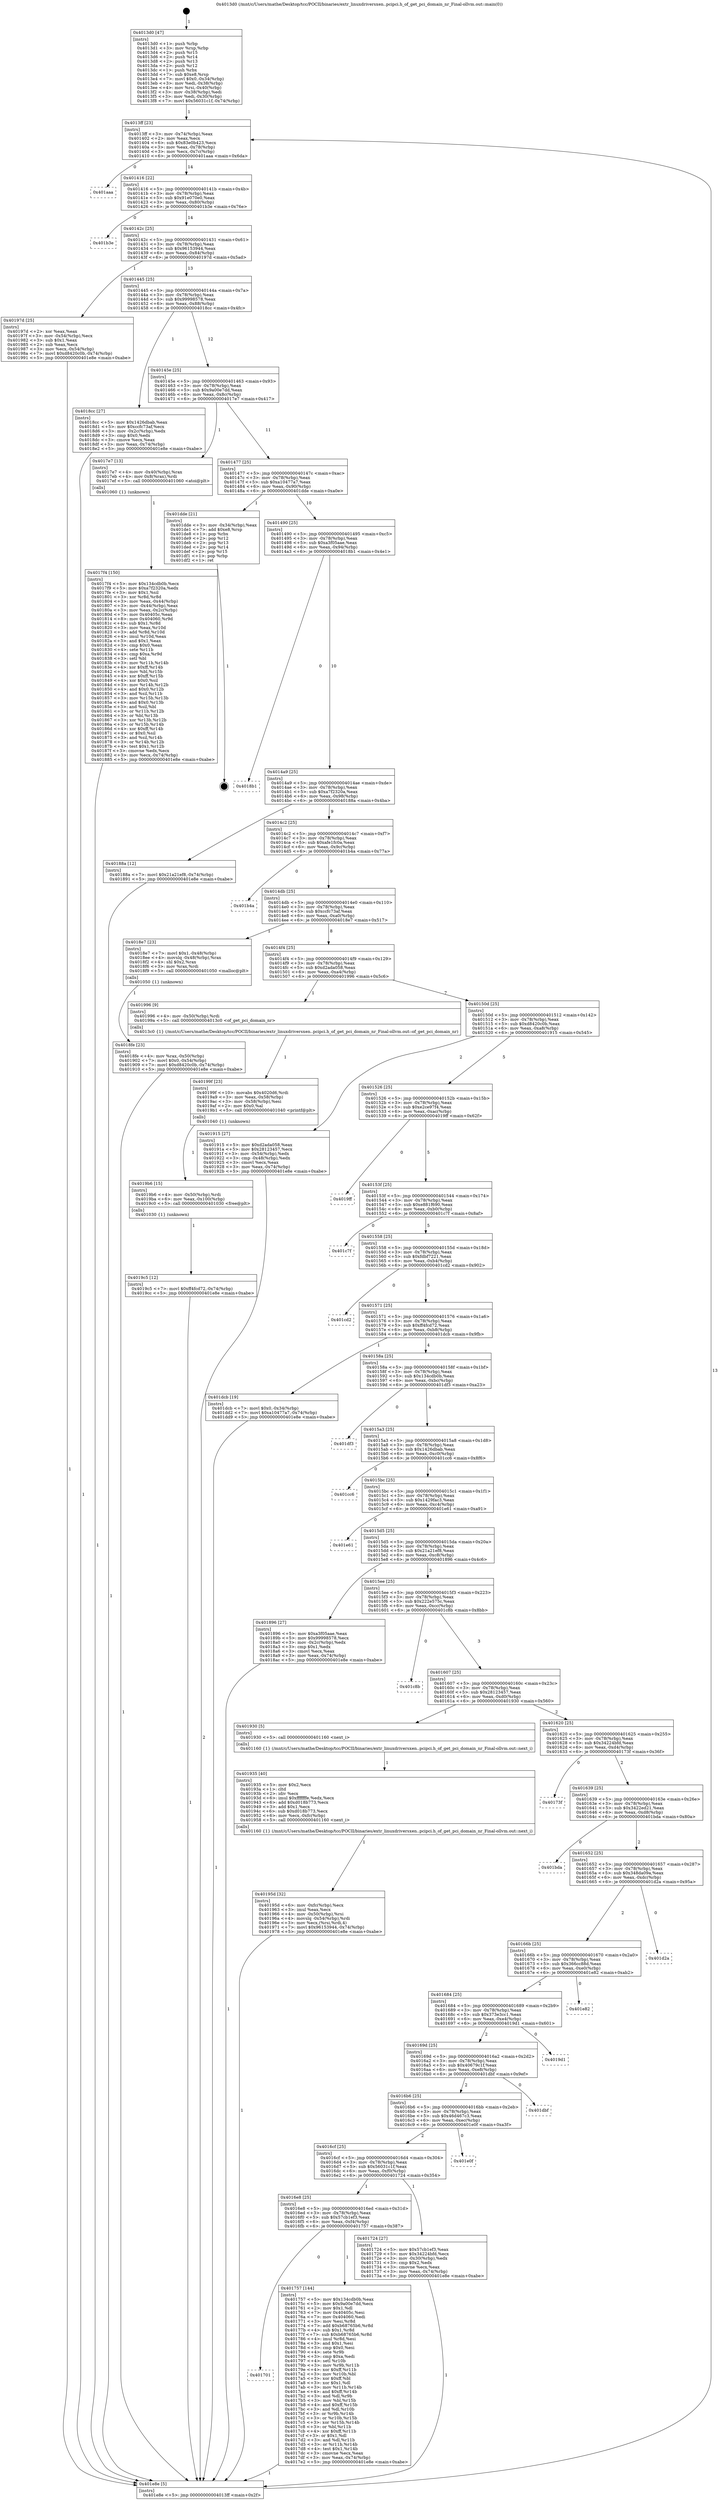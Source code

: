 digraph "0x4013d0" {
  label = "0x4013d0 (/mnt/c/Users/mathe/Desktop/tcc/POCII/binaries/extr_linuxdriversxen..pcipci.h_of_get_pci_domain_nr_Final-ollvm.out::main(0))"
  labelloc = "t"
  node[shape=record]

  Entry [label="",width=0.3,height=0.3,shape=circle,fillcolor=black,style=filled]
  "0x4013ff" [label="{
     0x4013ff [23]\l
     | [instrs]\l
     &nbsp;&nbsp;0x4013ff \<+3\>: mov -0x74(%rbp),%eax\l
     &nbsp;&nbsp;0x401402 \<+2\>: mov %eax,%ecx\l
     &nbsp;&nbsp;0x401404 \<+6\>: sub $0x83e0b423,%ecx\l
     &nbsp;&nbsp;0x40140a \<+3\>: mov %eax,-0x78(%rbp)\l
     &nbsp;&nbsp;0x40140d \<+3\>: mov %ecx,-0x7c(%rbp)\l
     &nbsp;&nbsp;0x401410 \<+6\>: je 0000000000401aaa \<main+0x6da\>\l
  }"]
  "0x401aaa" [label="{
     0x401aaa\l
  }", style=dashed]
  "0x401416" [label="{
     0x401416 [22]\l
     | [instrs]\l
     &nbsp;&nbsp;0x401416 \<+5\>: jmp 000000000040141b \<main+0x4b\>\l
     &nbsp;&nbsp;0x40141b \<+3\>: mov -0x78(%rbp),%eax\l
     &nbsp;&nbsp;0x40141e \<+5\>: sub $0x91e070e0,%eax\l
     &nbsp;&nbsp;0x401423 \<+3\>: mov %eax,-0x80(%rbp)\l
     &nbsp;&nbsp;0x401426 \<+6\>: je 0000000000401b3e \<main+0x76e\>\l
  }"]
  Exit [label="",width=0.3,height=0.3,shape=circle,fillcolor=black,style=filled,peripheries=2]
  "0x401b3e" [label="{
     0x401b3e\l
  }", style=dashed]
  "0x40142c" [label="{
     0x40142c [25]\l
     | [instrs]\l
     &nbsp;&nbsp;0x40142c \<+5\>: jmp 0000000000401431 \<main+0x61\>\l
     &nbsp;&nbsp;0x401431 \<+3\>: mov -0x78(%rbp),%eax\l
     &nbsp;&nbsp;0x401434 \<+5\>: sub $0x96153944,%eax\l
     &nbsp;&nbsp;0x401439 \<+6\>: mov %eax,-0x84(%rbp)\l
     &nbsp;&nbsp;0x40143f \<+6\>: je 000000000040197d \<main+0x5ad\>\l
  }"]
  "0x4019c5" [label="{
     0x4019c5 [12]\l
     | [instrs]\l
     &nbsp;&nbsp;0x4019c5 \<+7\>: movl $0xff4fcd72,-0x74(%rbp)\l
     &nbsp;&nbsp;0x4019cc \<+5\>: jmp 0000000000401e8e \<main+0xabe\>\l
  }"]
  "0x40197d" [label="{
     0x40197d [25]\l
     | [instrs]\l
     &nbsp;&nbsp;0x40197d \<+2\>: xor %eax,%eax\l
     &nbsp;&nbsp;0x40197f \<+3\>: mov -0x54(%rbp),%ecx\l
     &nbsp;&nbsp;0x401982 \<+3\>: sub $0x1,%eax\l
     &nbsp;&nbsp;0x401985 \<+2\>: sub %eax,%ecx\l
     &nbsp;&nbsp;0x401987 \<+3\>: mov %ecx,-0x54(%rbp)\l
     &nbsp;&nbsp;0x40198a \<+7\>: movl $0xd8420c0b,-0x74(%rbp)\l
     &nbsp;&nbsp;0x401991 \<+5\>: jmp 0000000000401e8e \<main+0xabe\>\l
  }"]
  "0x401445" [label="{
     0x401445 [25]\l
     | [instrs]\l
     &nbsp;&nbsp;0x401445 \<+5\>: jmp 000000000040144a \<main+0x7a\>\l
     &nbsp;&nbsp;0x40144a \<+3\>: mov -0x78(%rbp),%eax\l
     &nbsp;&nbsp;0x40144d \<+5\>: sub $0x99998578,%eax\l
     &nbsp;&nbsp;0x401452 \<+6\>: mov %eax,-0x88(%rbp)\l
     &nbsp;&nbsp;0x401458 \<+6\>: je 00000000004018cc \<main+0x4fc\>\l
  }"]
  "0x4019b6" [label="{
     0x4019b6 [15]\l
     | [instrs]\l
     &nbsp;&nbsp;0x4019b6 \<+4\>: mov -0x50(%rbp),%rdi\l
     &nbsp;&nbsp;0x4019ba \<+6\>: mov %eax,-0x100(%rbp)\l
     &nbsp;&nbsp;0x4019c0 \<+5\>: call 0000000000401030 \<free@plt\>\l
     | [calls]\l
     &nbsp;&nbsp;0x401030 \{1\} (unknown)\l
  }"]
  "0x4018cc" [label="{
     0x4018cc [27]\l
     | [instrs]\l
     &nbsp;&nbsp;0x4018cc \<+5\>: mov $0x1426dbab,%eax\l
     &nbsp;&nbsp;0x4018d1 \<+5\>: mov $0xccfc73af,%ecx\l
     &nbsp;&nbsp;0x4018d6 \<+3\>: mov -0x2c(%rbp),%edx\l
     &nbsp;&nbsp;0x4018d9 \<+3\>: cmp $0x0,%edx\l
     &nbsp;&nbsp;0x4018dc \<+3\>: cmove %ecx,%eax\l
     &nbsp;&nbsp;0x4018df \<+3\>: mov %eax,-0x74(%rbp)\l
     &nbsp;&nbsp;0x4018e2 \<+5\>: jmp 0000000000401e8e \<main+0xabe\>\l
  }"]
  "0x40145e" [label="{
     0x40145e [25]\l
     | [instrs]\l
     &nbsp;&nbsp;0x40145e \<+5\>: jmp 0000000000401463 \<main+0x93\>\l
     &nbsp;&nbsp;0x401463 \<+3\>: mov -0x78(%rbp),%eax\l
     &nbsp;&nbsp;0x401466 \<+5\>: sub $0x9a00e7dd,%eax\l
     &nbsp;&nbsp;0x40146b \<+6\>: mov %eax,-0x8c(%rbp)\l
     &nbsp;&nbsp;0x401471 \<+6\>: je 00000000004017e7 \<main+0x417\>\l
  }"]
  "0x40199f" [label="{
     0x40199f [23]\l
     | [instrs]\l
     &nbsp;&nbsp;0x40199f \<+10\>: movabs $0x4020d6,%rdi\l
     &nbsp;&nbsp;0x4019a9 \<+3\>: mov %eax,-0x58(%rbp)\l
     &nbsp;&nbsp;0x4019ac \<+3\>: mov -0x58(%rbp),%esi\l
     &nbsp;&nbsp;0x4019af \<+2\>: mov $0x0,%al\l
     &nbsp;&nbsp;0x4019b1 \<+5\>: call 0000000000401040 \<printf@plt\>\l
     | [calls]\l
     &nbsp;&nbsp;0x401040 \{1\} (unknown)\l
  }"]
  "0x4017e7" [label="{
     0x4017e7 [13]\l
     | [instrs]\l
     &nbsp;&nbsp;0x4017e7 \<+4\>: mov -0x40(%rbp),%rax\l
     &nbsp;&nbsp;0x4017eb \<+4\>: mov 0x8(%rax),%rdi\l
     &nbsp;&nbsp;0x4017ef \<+5\>: call 0000000000401060 \<atoi@plt\>\l
     | [calls]\l
     &nbsp;&nbsp;0x401060 \{1\} (unknown)\l
  }"]
  "0x401477" [label="{
     0x401477 [25]\l
     | [instrs]\l
     &nbsp;&nbsp;0x401477 \<+5\>: jmp 000000000040147c \<main+0xac\>\l
     &nbsp;&nbsp;0x40147c \<+3\>: mov -0x78(%rbp),%eax\l
     &nbsp;&nbsp;0x40147f \<+5\>: sub $0xa10477a7,%eax\l
     &nbsp;&nbsp;0x401484 \<+6\>: mov %eax,-0x90(%rbp)\l
     &nbsp;&nbsp;0x40148a \<+6\>: je 0000000000401dde \<main+0xa0e\>\l
  }"]
  "0x40195d" [label="{
     0x40195d [32]\l
     | [instrs]\l
     &nbsp;&nbsp;0x40195d \<+6\>: mov -0xfc(%rbp),%ecx\l
     &nbsp;&nbsp;0x401963 \<+3\>: imul %eax,%ecx\l
     &nbsp;&nbsp;0x401966 \<+4\>: mov -0x50(%rbp),%rsi\l
     &nbsp;&nbsp;0x40196a \<+4\>: movslq -0x54(%rbp),%rdi\l
     &nbsp;&nbsp;0x40196e \<+3\>: mov %ecx,(%rsi,%rdi,4)\l
     &nbsp;&nbsp;0x401971 \<+7\>: movl $0x96153944,-0x74(%rbp)\l
     &nbsp;&nbsp;0x401978 \<+5\>: jmp 0000000000401e8e \<main+0xabe\>\l
  }"]
  "0x401dde" [label="{
     0x401dde [21]\l
     | [instrs]\l
     &nbsp;&nbsp;0x401dde \<+3\>: mov -0x34(%rbp),%eax\l
     &nbsp;&nbsp;0x401de1 \<+7\>: add $0xe8,%rsp\l
     &nbsp;&nbsp;0x401de8 \<+1\>: pop %rbx\l
     &nbsp;&nbsp;0x401de9 \<+2\>: pop %r12\l
     &nbsp;&nbsp;0x401deb \<+2\>: pop %r13\l
     &nbsp;&nbsp;0x401ded \<+2\>: pop %r14\l
     &nbsp;&nbsp;0x401def \<+2\>: pop %r15\l
     &nbsp;&nbsp;0x401df1 \<+1\>: pop %rbp\l
     &nbsp;&nbsp;0x401df2 \<+1\>: ret\l
  }"]
  "0x401490" [label="{
     0x401490 [25]\l
     | [instrs]\l
     &nbsp;&nbsp;0x401490 \<+5\>: jmp 0000000000401495 \<main+0xc5\>\l
     &nbsp;&nbsp;0x401495 \<+3\>: mov -0x78(%rbp),%eax\l
     &nbsp;&nbsp;0x401498 \<+5\>: sub $0xa3f05aae,%eax\l
     &nbsp;&nbsp;0x40149d \<+6\>: mov %eax,-0x94(%rbp)\l
     &nbsp;&nbsp;0x4014a3 \<+6\>: je 00000000004018b1 \<main+0x4e1\>\l
  }"]
  "0x401935" [label="{
     0x401935 [40]\l
     | [instrs]\l
     &nbsp;&nbsp;0x401935 \<+5\>: mov $0x2,%ecx\l
     &nbsp;&nbsp;0x40193a \<+1\>: cltd\l
     &nbsp;&nbsp;0x40193b \<+2\>: idiv %ecx\l
     &nbsp;&nbsp;0x40193d \<+6\>: imul $0xfffffffe,%edx,%ecx\l
     &nbsp;&nbsp;0x401943 \<+6\>: add $0xd018b773,%ecx\l
     &nbsp;&nbsp;0x401949 \<+3\>: add $0x1,%ecx\l
     &nbsp;&nbsp;0x40194c \<+6\>: sub $0xd018b773,%ecx\l
     &nbsp;&nbsp;0x401952 \<+6\>: mov %ecx,-0xfc(%rbp)\l
     &nbsp;&nbsp;0x401958 \<+5\>: call 0000000000401160 \<next_i\>\l
     | [calls]\l
     &nbsp;&nbsp;0x401160 \{1\} (/mnt/c/Users/mathe/Desktop/tcc/POCII/binaries/extr_linuxdriversxen..pcipci.h_of_get_pci_domain_nr_Final-ollvm.out::next_i)\l
  }"]
  "0x4018b1" [label="{
     0x4018b1\l
  }", style=dashed]
  "0x4014a9" [label="{
     0x4014a9 [25]\l
     | [instrs]\l
     &nbsp;&nbsp;0x4014a9 \<+5\>: jmp 00000000004014ae \<main+0xde\>\l
     &nbsp;&nbsp;0x4014ae \<+3\>: mov -0x78(%rbp),%eax\l
     &nbsp;&nbsp;0x4014b1 \<+5\>: sub $0xa7f2320a,%eax\l
     &nbsp;&nbsp;0x4014b6 \<+6\>: mov %eax,-0x98(%rbp)\l
     &nbsp;&nbsp;0x4014bc \<+6\>: je 000000000040188a \<main+0x4ba\>\l
  }"]
  "0x4018fe" [label="{
     0x4018fe [23]\l
     | [instrs]\l
     &nbsp;&nbsp;0x4018fe \<+4\>: mov %rax,-0x50(%rbp)\l
     &nbsp;&nbsp;0x401902 \<+7\>: movl $0x0,-0x54(%rbp)\l
     &nbsp;&nbsp;0x401909 \<+7\>: movl $0xd8420c0b,-0x74(%rbp)\l
     &nbsp;&nbsp;0x401910 \<+5\>: jmp 0000000000401e8e \<main+0xabe\>\l
  }"]
  "0x40188a" [label="{
     0x40188a [12]\l
     | [instrs]\l
     &nbsp;&nbsp;0x40188a \<+7\>: movl $0x21a21ef8,-0x74(%rbp)\l
     &nbsp;&nbsp;0x401891 \<+5\>: jmp 0000000000401e8e \<main+0xabe\>\l
  }"]
  "0x4014c2" [label="{
     0x4014c2 [25]\l
     | [instrs]\l
     &nbsp;&nbsp;0x4014c2 \<+5\>: jmp 00000000004014c7 \<main+0xf7\>\l
     &nbsp;&nbsp;0x4014c7 \<+3\>: mov -0x78(%rbp),%eax\l
     &nbsp;&nbsp;0x4014ca \<+5\>: sub $0xafe1fc0a,%eax\l
     &nbsp;&nbsp;0x4014cf \<+6\>: mov %eax,-0x9c(%rbp)\l
     &nbsp;&nbsp;0x4014d5 \<+6\>: je 0000000000401b4a \<main+0x77a\>\l
  }"]
  "0x4017f4" [label="{
     0x4017f4 [150]\l
     | [instrs]\l
     &nbsp;&nbsp;0x4017f4 \<+5\>: mov $0x134cdb0b,%ecx\l
     &nbsp;&nbsp;0x4017f9 \<+5\>: mov $0xa7f2320a,%edx\l
     &nbsp;&nbsp;0x4017fe \<+3\>: mov $0x1,%sil\l
     &nbsp;&nbsp;0x401801 \<+3\>: xor %r8d,%r8d\l
     &nbsp;&nbsp;0x401804 \<+3\>: mov %eax,-0x44(%rbp)\l
     &nbsp;&nbsp;0x401807 \<+3\>: mov -0x44(%rbp),%eax\l
     &nbsp;&nbsp;0x40180a \<+3\>: mov %eax,-0x2c(%rbp)\l
     &nbsp;&nbsp;0x40180d \<+7\>: mov 0x40405c,%eax\l
     &nbsp;&nbsp;0x401814 \<+8\>: mov 0x404060,%r9d\l
     &nbsp;&nbsp;0x40181c \<+4\>: sub $0x1,%r8d\l
     &nbsp;&nbsp;0x401820 \<+3\>: mov %eax,%r10d\l
     &nbsp;&nbsp;0x401823 \<+3\>: add %r8d,%r10d\l
     &nbsp;&nbsp;0x401826 \<+4\>: imul %r10d,%eax\l
     &nbsp;&nbsp;0x40182a \<+3\>: and $0x1,%eax\l
     &nbsp;&nbsp;0x40182d \<+3\>: cmp $0x0,%eax\l
     &nbsp;&nbsp;0x401830 \<+4\>: sete %r11b\l
     &nbsp;&nbsp;0x401834 \<+4\>: cmp $0xa,%r9d\l
     &nbsp;&nbsp;0x401838 \<+3\>: setl %bl\l
     &nbsp;&nbsp;0x40183b \<+3\>: mov %r11b,%r14b\l
     &nbsp;&nbsp;0x40183e \<+4\>: xor $0xff,%r14b\l
     &nbsp;&nbsp;0x401842 \<+3\>: mov %bl,%r15b\l
     &nbsp;&nbsp;0x401845 \<+4\>: xor $0xff,%r15b\l
     &nbsp;&nbsp;0x401849 \<+4\>: xor $0x0,%sil\l
     &nbsp;&nbsp;0x40184d \<+3\>: mov %r14b,%r12b\l
     &nbsp;&nbsp;0x401850 \<+4\>: and $0x0,%r12b\l
     &nbsp;&nbsp;0x401854 \<+3\>: and %sil,%r11b\l
     &nbsp;&nbsp;0x401857 \<+3\>: mov %r15b,%r13b\l
     &nbsp;&nbsp;0x40185a \<+4\>: and $0x0,%r13b\l
     &nbsp;&nbsp;0x40185e \<+3\>: and %sil,%bl\l
     &nbsp;&nbsp;0x401861 \<+3\>: or %r11b,%r12b\l
     &nbsp;&nbsp;0x401864 \<+3\>: or %bl,%r13b\l
     &nbsp;&nbsp;0x401867 \<+3\>: xor %r13b,%r12b\l
     &nbsp;&nbsp;0x40186a \<+3\>: or %r15b,%r14b\l
     &nbsp;&nbsp;0x40186d \<+4\>: xor $0xff,%r14b\l
     &nbsp;&nbsp;0x401871 \<+4\>: or $0x0,%sil\l
     &nbsp;&nbsp;0x401875 \<+3\>: and %sil,%r14b\l
     &nbsp;&nbsp;0x401878 \<+3\>: or %r14b,%r12b\l
     &nbsp;&nbsp;0x40187b \<+4\>: test $0x1,%r12b\l
     &nbsp;&nbsp;0x40187f \<+3\>: cmovne %edx,%ecx\l
     &nbsp;&nbsp;0x401882 \<+3\>: mov %ecx,-0x74(%rbp)\l
     &nbsp;&nbsp;0x401885 \<+5\>: jmp 0000000000401e8e \<main+0xabe\>\l
  }"]
  "0x401b4a" [label="{
     0x401b4a\l
  }", style=dashed]
  "0x4014db" [label="{
     0x4014db [25]\l
     | [instrs]\l
     &nbsp;&nbsp;0x4014db \<+5\>: jmp 00000000004014e0 \<main+0x110\>\l
     &nbsp;&nbsp;0x4014e0 \<+3\>: mov -0x78(%rbp),%eax\l
     &nbsp;&nbsp;0x4014e3 \<+5\>: sub $0xccfc73af,%eax\l
     &nbsp;&nbsp;0x4014e8 \<+6\>: mov %eax,-0xa0(%rbp)\l
     &nbsp;&nbsp;0x4014ee \<+6\>: je 00000000004018e7 \<main+0x517\>\l
  }"]
  "0x401701" [label="{
     0x401701\l
  }", style=dashed]
  "0x4018e7" [label="{
     0x4018e7 [23]\l
     | [instrs]\l
     &nbsp;&nbsp;0x4018e7 \<+7\>: movl $0x1,-0x48(%rbp)\l
     &nbsp;&nbsp;0x4018ee \<+4\>: movslq -0x48(%rbp),%rax\l
     &nbsp;&nbsp;0x4018f2 \<+4\>: shl $0x2,%rax\l
     &nbsp;&nbsp;0x4018f6 \<+3\>: mov %rax,%rdi\l
     &nbsp;&nbsp;0x4018f9 \<+5\>: call 0000000000401050 \<malloc@plt\>\l
     | [calls]\l
     &nbsp;&nbsp;0x401050 \{1\} (unknown)\l
  }"]
  "0x4014f4" [label="{
     0x4014f4 [25]\l
     | [instrs]\l
     &nbsp;&nbsp;0x4014f4 \<+5\>: jmp 00000000004014f9 \<main+0x129\>\l
     &nbsp;&nbsp;0x4014f9 \<+3\>: mov -0x78(%rbp),%eax\l
     &nbsp;&nbsp;0x4014fc \<+5\>: sub $0xd2ada058,%eax\l
     &nbsp;&nbsp;0x401501 \<+6\>: mov %eax,-0xa4(%rbp)\l
     &nbsp;&nbsp;0x401507 \<+6\>: je 0000000000401996 \<main+0x5c6\>\l
  }"]
  "0x401757" [label="{
     0x401757 [144]\l
     | [instrs]\l
     &nbsp;&nbsp;0x401757 \<+5\>: mov $0x134cdb0b,%eax\l
     &nbsp;&nbsp;0x40175c \<+5\>: mov $0x9a00e7dd,%ecx\l
     &nbsp;&nbsp;0x401761 \<+2\>: mov $0x1,%dl\l
     &nbsp;&nbsp;0x401763 \<+7\>: mov 0x40405c,%esi\l
     &nbsp;&nbsp;0x40176a \<+7\>: mov 0x404060,%edi\l
     &nbsp;&nbsp;0x401771 \<+3\>: mov %esi,%r8d\l
     &nbsp;&nbsp;0x401774 \<+7\>: add $0xb68765b6,%r8d\l
     &nbsp;&nbsp;0x40177b \<+4\>: sub $0x1,%r8d\l
     &nbsp;&nbsp;0x40177f \<+7\>: sub $0xb68765b6,%r8d\l
     &nbsp;&nbsp;0x401786 \<+4\>: imul %r8d,%esi\l
     &nbsp;&nbsp;0x40178a \<+3\>: and $0x1,%esi\l
     &nbsp;&nbsp;0x40178d \<+3\>: cmp $0x0,%esi\l
     &nbsp;&nbsp;0x401790 \<+4\>: sete %r9b\l
     &nbsp;&nbsp;0x401794 \<+3\>: cmp $0xa,%edi\l
     &nbsp;&nbsp;0x401797 \<+4\>: setl %r10b\l
     &nbsp;&nbsp;0x40179b \<+3\>: mov %r9b,%r11b\l
     &nbsp;&nbsp;0x40179e \<+4\>: xor $0xff,%r11b\l
     &nbsp;&nbsp;0x4017a2 \<+3\>: mov %r10b,%bl\l
     &nbsp;&nbsp;0x4017a5 \<+3\>: xor $0xff,%bl\l
     &nbsp;&nbsp;0x4017a8 \<+3\>: xor $0x1,%dl\l
     &nbsp;&nbsp;0x4017ab \<+3\>: mov %r11b,%r14b\l
     &nbsp;&nbsp;0x4017ae \<+4\>: and $0xff,%r14b\l
     &nbsp;&nbsp;0x4017b2 \<+3\>: and %dl,%r9b\l
     &nbsp;&nbsp;0x4017b5 \<+3\>: mov %bl,%r15b\l
     &nbsp;&nbsp;0x4017b8 \<+4\>: and $0xff,%r15b\l
     &nbsp;&nbsp;0x4017bc \<+3\>: and %dl,%r10b\l
     &nbsp;&nbsp;0x4017bf \<+3\>: or %r9b,%r14b\l
     &nbsp;&nbsp;0x4017c2 \<+3\>: or %r10b,%r15b\l
     &nbsp;&nbsp;0x4017c5 \<+3\>: xor %r15b,%r14b\l
     &nbsp;&nbsp;0x4017c8 \<+3\>: or %bl,%r11b\l
     &nbsp;&nbsp;0x4017cb \<+4\>: xor $0xff,%r11b\l
     &nbsp;&nbsp;0x4017cf \<+3\>: or $0x1,%dl\l
     &nbsp;&nbsp;0x4017d2 \<+3\>: and %dl,%r11b\l
     &nbsp;&nbsp;0x4017d5 \<+3\>: or %r11b,%r14b\l
     &nbsp;&nbsp;0x4017d8 \<+4\>: test $0x1,%r14b\l
     &nbsp;&nbsp;0x4017dc \<+3\>: cmovne %ecx,%eax\l
     &nbsp;&nbsp;0x4017df \<+3\>: mov %eax,-0x74(%rbp)\l
     &nbsp;&nbsp;0x4017e2 \<+5\>: jmp 0000000000401e8e \<main+0xabe\>\l
  }"]
  "0x401996" [label="{
     0x401996 [9]\l
     | [instrs]\l
     &nbsp;&nbsp;0x401996 \<+4\>: mov -0x50(%rbp),%rdi\l
     &nbsp;&nbsp;0x40199a \<+5\>: call 00000000004013c0 \<of_get_pci_domain_nr\>\l
     | [calls]\l
     &nbsp;&nbsp;0x4013c0 \{1\} (/mnt/c/Users/mathe/Desktop/tcc/POCII/binaries/extr_linuxdriversxen..pcipci.h_of_get_pci_domain_nr_Final-ollvm.out::of_get_pci_domain_nr)\l
  }"]
  "0x40150d" [label="{
     0x40150d [25]\l
     | [instrs]\l
     &nbsp;&nbsp;0x40150d \<+5\>: jmp 0000000000401512 \<main+0x142\>\l
     &nbsp;&nbsp;0x401512 \<+3\>: mov -0x78(%rbp),%eax\l
     &nbsp;&nbsp;0x401515 \<+5\>: sub $0xd8420c0b,%eax\l
     &nbsp;&nbsp;0x40151a \<+6\>: mov %eax,-0xa8(%rbp)\l
     &nbsp;&nbsp;0x401520 \<+6\>: je 0000000000401915 \<main+0x545\>\l
  }"]
  "0x4013d0" [label="{
     0x4013d0 [47]\l
     | [instrs]\l
     &nbsp;&nbsp;0x4013d0 \<+1\>: push %rbp\l
     &nbsp;&nbsp;0x4013d1 \<+3\>: mov %rsp,%rbp\l
     &nbsp;&nbsp;0x4013d4 \<+2\>: push %r15\l
     &nbsp;&nbsp;0x4013d6 \<+2\>: push %r14\l
     &nbsp;&nbsp;0x4013d8 \<+2\>: push %r13\l
     &nbsp;&nbsp;0x4013da \<+2\>: push %r12\l
     &nbsp;&nbsp;0x4013dc \<+1\>: push %rbx\l
     &nbsp;&nbsp;0x4013dd \<+7\>: sub $0xe8,%rsp\l
     &nbsp;&nbsp;0x4013e4 \<+7\>: movl $0x0,-0x34(%rbp)\l
     &nbsp;&nbsp;0x4013eb \<+3\>: mov %edi,-0x38(%rbp)\l
     &nbsp;&nbsp;0x4013ee \<+4\>: mov %rsi,-0x40(%rbp)\l
     &nbsp;&nbsp;0x4013f2 \<+3\>: mov -0x38(%rbp),%edi\l
     &nbsp;&nbsp;0x4013f5 \<+3\>: mov %edi,-0x30(%rbp)\l
     &nbsp;&nbsp;0x4013f8 \<+7\>: movl $0x56031c1f,-0x74(%rbp)\l
  }"]
  "0x401915" [label="{
     0x401915 [27]\l
     | [instrs]\l
     &nbsp;&nbsp;0x401915 \<+5\>: mov $0xd2ada058,%eax\l
     &nbsp;&nbsp;0x40191a \<+5\>: mov $0x28123457,%ecx\l
     &nbsp;&nbsp;0x40191f \<+3\>: mov -0x54(%rbp),%edx\l
     &nbsp;&nbsp;0x401922 \<+3\>: cmp -0x48(%rbp),%edx\l
     &nbsp;&nbsp;0x401925 \<+3\>: cmovl %ecx,%eax\l
     &nbsp;&nbsp;0x401928 \<+3\>: mov %eax,-0x74(%rbp)\l
     &nbsp;&nbsp;0x40192b \<+5\>: jmp 0000000000401e8e \<main+0xabe\>\l
  }"]
  "0x401526" [label="{
     0x401526 [25]\l
     | [instrs]\l
     &nbsp;&nbsp;0x401526 \<+5\>: jmp 000000000040152b \<main+0x15b\>\l
     &nbsp;&nbsp;0x40152b \<+3\>: mov -0x78(%rbp),%eax\l
     &nbsp;&nbsp;0x40152e \<+5\>: sub $0xe2ce97f4,%eax\l
     &nbsp;&nbsp;0x401533 \<+6\>: mov %eax,-0xac(%rbp)\l
     &nbsp;&nbsp;0x401539 \<+6\>: je 00000000004019ff \<main+0x62f\>\l
  }"]
  "0x401e8e" [label="{
     0x401e8e [5]\l
     | [instrs]\l
     &nbsp;&nbsp;0x401e8e \<+5\>: jmp 00000000004013ff \<main+0x2f\>\l
  }"]
  "0x4019ff" [label="{
     0x4019ff\l
  }", style=dashed]
  "0x40153f" [label="{
     0x40153f [25]\l
     | [instrs]\l
     &nbsp;&nbsp;0x40153f \<+5\>: jmp 0000000000401544 \<main+0x174\>\l
     &nbsp;&nbsp;0x401544 \<+3\>: mov -0x78(%rbp),%eax\l
     &nbsp;&nbsp;0x401547 \<+5\>: sub $0xe881f690,%eax\l
     &nbsp;&nbsp;0x40154c \<+6\>: mov %eax,-0xb0(%rbp)\l
     &nbsp;&nbsp;0x401552 \<+6\>: je 0000000000401c7f \<main+0x8af\>\l
  }"]
  "0x4016e8" [label="{
     0x4016e8 [25]\l
     | [instrs]\l
     &nbsp;&nbsp;0x4016e8 \<+5\>: jmp 00000000004016ed \<main+0x31d\>\l
     &nbsp;&nbsp;0x4016ed \<+3\>: mov -0x78(%rbp),%eax\l
     &nbsp;&nbsp;0x4016f0 \<+5\>: sub $0x57cb1ef3,%eax\l
     &nbsp;&nbsp;0x4016f5 \<+6\>: mov %eax,-0xf4(%rbp)\l
     &nbsp;&nbsp;0x4016fb \<+6\>: je 0000000000401757 \<main+0x387\>\l
  }"]
  "0x401c7f" [label="{
     0x401c7f\l
  }", style=dashed]
  "0x401558" [label="{
     0x401558 [25]\l
     | [instrs]\l
     &nbsp;&nbsp;0x401558 \<+5\>: jmp 000000000040155d \<main+0x18d\>\l
     &nbsp;&nbsp;0x40155d \<+3\>: mov -0x78(%rbp),%eax\l
     &nbsp;&nbsp;0x401560 \<+5\>: sub $0xfdbf7221,%eax\l
     &nbsp;&nbsp;0x401565 \<+6\>: mov %eax,-0xb4(%rbp)\l
     &nbsp;&nbsp;0x40156b \<+6\>: je 0000000000401cd2 \<main+0x902\>\l
  }"]
  "0x401724" [label="{
     0x401724 [27]\l
     | [instrs]\l
     &nbsp;&nbsp;0x401724 \<+5\>: mov $0x57cb1ef3,%eax\l
     &nbsp;&nbsp;0x401729 \<+5\>: mov $0x34224bfd,%ecx\l
     &nbsp;&nbsp;0x40172e \<+3\>: mov -0x30(%rbp),%edx\l
     &nbsp;&nbsp;0x401731 \<+3\>: cmp $0x2,%edx\l
     &nbsp;&nbsp;0x401734 \<+3\>: cmovne %ecx,%eax\l
     &nbsp;&nbsp;0x401737 \<+3\>: mov %eax,-0x74(%rbp)\l
     &nbsp;&nbsp;0x40173a \<+5\>: jmp 0000000000401e8e \<main+0xabe\>\l
  }"]
  "0x401cd2" [label="{
     0x401cd2\l
  }", style=dashed]
  "0x401571" [label="{
     0x401571 [25]\l
     | [instrs]\l
     &nbsp;&nbsp;0x401571 \<+5\>: jmp 0000000000401576 \<main+0x1a6\>\l
     &nbsp;&nbsp;0x401576 \<+3\>: mov -0x78(%rbp),%eax\l
     &nbsp;&nbsp;0x401579 \<+5\>: sub $0xff4fcd72,%eax\l
     &nbsp;&nbsp;0x40157e \<+6\>: mov %eax,-0xb8(%rbp)\l
     &nbsp;&nbsp;0x401584 \<+6\>: je 0000000000401dcb \<main+0x9fb\>\l
  }"]
  "0x4016cf" [label="{
     0x4016cf [25]\l
     | [instrs]\l
     &nbsp;&nbsp;0x4016cf \<+5\>: jmp 00000000004016d4 \<main+0x304\>\l
     &nbsp;&nbsp;0x4016d4 \<+3\>: mov -0x78(%rbp),%eax\l
     &nbsp;&nbsp;0x4016d7 \<+5\>: sub $0x56031c1f,%eax\l
     &nbsp;&nbsp;0x4016dc \<+6\>: mov %eax,-0xf0(%rbp)\l
     &nbsp;&nbsp;0x4016e2 \<+6\>: je 0000000000401724 \<main+0x354\>\l
  }"]
  "0x401dcb" [label="{
     0x401dcb [19]\l
     | [instrs]\l
     &nbsp;&nbsp;0x401dcb \<+7\>: movl $0x0,-0x34(%rbp)\l
     &nbsp;&nbsp;0x401dd2 \<+7\>: movl $0xa10477a7,-0x74(%rbp)\l
     &nbsp;&nbsp;0x401dd9 \<+5\>: jmp 0000000000401e8e \<main+0xabe\>\l
  }"]
  "0x40158a" [label="{
     0x40158a [25]\l
     | [instrs]\l
     &nbsp;&nbsp;0x40158a \<+5\>: jmp 000000000040158f \<main+0x1bf\>\l
     &nbsp;&nbsp;0x40158f \<+3\>: mov -0x78(%rbp),%eax\l
     &nbsp;&nbsp;0x401592 \<+5\>: sub $0x134cdb0b,%eax\l
     &nbsp;&nbsp;0x401597 \<+6\>: mov %eax,-0xbc(%rbp)\l
     &nbsp;&nbsp;0x40159d \<+6\>: je 0000000000401df3 \<main+0xa23\>\l
  }"]
  "0x401e0f" [label="{
     0x401e0f\l
  }", style=dashed]
  "0x401df3" [label="{
     0x401df3\l
  }", style=dashed]
  "0x4015a3" [label="{
     0x4015a3 [25]\l
     | [instrs]\l
     &nbsp;&nbsp;0x4015a3 \<+5\>: jmp 00000000004015a8 \<main+0x1d8\>\l
     &nbsp;&nbsp;0x4015a8 \<+3\>: mov -0x78(%rbp),%eax\l
     &nbsp;&nbsp;0x4015ab \<+5\>: sub $0x1426dbab,%eax\l
     &nbsp;&nbsp;0x4015b0 \<+6\>: mov %eax,-0xc0(%rbp)\l
     &nbsp;&nbsp;0x4015b6 \<+6\>: je 0000000000401cc6 \<main+0x8f6\>\l
  }"]
  "0x4016b6" [label="{
     0x4016b6 [25]\l
     | [instrs]\l
     &nbsp;&nbsp;0x4016b6 \<+5\>: jmp 00000000004016bb \<main+0x2eb\>\l
     &nbsp;&nbsp;0x4016bb \<+3\>: mov -0x78(%rbp),%eax\l
     &nbsp;&nbsp;0x4016be \<+5\>: sub $0x46d467c3,%eax\l
     &nbsp;&nbsp;0x4016c3 \<+6\>: mov %eax,-0xec(%rbp)\l
     &nbsp;&nbsp;0x4016c9 \<+6\>: je 0000000000401e0f \<main+0xa3f\>\l
  }"]
  "0x401cc6" [label="{
     0x401cc6\l
  }", style=dashed]
  "0x4015bc" [label="{
     0x4015bc [25]\l
     | [instrs]\l
     &nbsp;&nbsp;0x4015bc \<+5\>: jmp 00000000004015c1 \<main+0x1f1\>\l
     &nbsp;&nbsp;0x4015c1 \<+3\>: mov -0x78(%rbp),%eax\l
     &nbsp;&nbsp;0x4015c4 \<+5\>: sub $0x1429fac3,%eax\l
     &nbsp;&nbsp;0x4015c9 \<+6\>: mov %eax,-0xc4(%rbp)\l
     &nbsp;&nbsp;0x4015cf \<+6\>: je 0000000000401e61 \<main+0xa91\>\l
  }"]
  "0x401dbf" [label="{
     0x401dbf\l
  }", style=dashed]
  "0x401e61" [label="{
     0x401e61\l
  }", style=dashed]
  "0x4015d5" [label="{
     0x4015d5 [25]\l
     | [instrs]\l
     &nbsp;&nbsp;0x4015d5 \<+5\>: jmp 00000000004015da \<main+0x20a\>\l
     &nbsp;&nbsp;0x4015da \<+3\>: mov -0x78(%rbp),%eax\l
     &nbsp;&nbsp;0x4015dd \<+5\>: sub $0x21a21ef8,%eax\l
     &nbsp;&nbsp;0x4015e2 \<+6\>: mov %eax,-0xc8(%rbp)\l
     &nbsp;&nbsp;0x4015e8 \<+6\>: je 0000000000401896 \<main+0x4c6\>\l
  }"]
  "0x40169d" [label="{
     0x40169d [25]\l
     | [instrs]\l
     &nbsp;&nbsp;0x40169d \<+5\>: jmp 00000000004016a2 \<main+0x2d2\>\l
     &nbsp;&nbsp;0x4016a2 \<+3\>: mov -0x78(%rbp),%eax\l
     &nbsp;&nbsp;0x4016a5 \<+5\>: sub $0x40679c1f,%eax\l
     &nbsp;&nbsp;0x4016aa \<+6\>: mov %eax,-0xe8(%rbp)\l
     &nbsp;&nbsp;0x4016b0 \<+6\>: je 0000000000401dbf \<main+0x9ef\>\l
  }"]
  "0x401896" [label="{
     0x401896 [27]\l
     | [instrs]\l
     &nbsp;&nbsp;0x401896 \<+5\>: mov $0xa3f05aae,%eax\l
     &nbsp;&nbsp;0x40189b \<+5\>: mov $0x99998578,%ecx\l
     &nbsp;&nbsp;0x4018a0 \<+3\>: mov -0x2c(%rbp),%edx\l
     &nbsp;&nbsp;0x4018a3 \<+3\>: cmp $0x1,%edx\l
     &nbsp;&nbsp;0x4018a6 \<+3\>: cmovl %ecx,%eax\l
     &nbsp;&nbsp;0x4018a9 \<+3\>: mov %eax,-0x74(%rbp)\l
     &nbsp;&nbsp;0x4018ac \<+5\>: jmp 0000000000401e8e \<main+0xabe\>\l
  }"]
  "0x4015ee" [label="{
     0x4015ee [25]\l
     | [instrs]\l
     &nbsp;&nbsp;0x4015ee \<+5\>: jmp 00000000004015f3 \<main+0x223\>\l
     &nbsp;&nbsp;0x4015f3 \<+3\>: mov -0x78(%rbp),%eax\l
     &nbsp;&nbsp;0x4015f6 \<+5\>: sub $0x222e575c,%eax\l
     &nbsp;&nbsp;0x4015fb \<+6\>: mov %eax,-0xcc(%rbp)\l
     &nbsp;&nbsp;0x401601 \<+6\>: je 0000000000401c8b \<main+0x8bb\>\l
  }"]
  "0x4019d1" [label="{
     0x4019d1\l
  }", style=dashed]
  "0x401c8b" [label="{
     0x401c8b\l
  }", style=dashed]
  "0x401607" [label="{
     0x401607 [25]\l
     | [instrs]\l
     &nbsp;&nbsp;0x401607 \<+5\>: jmp 000000000040160c \<main+0x23c\>\l
     &nbsp;&nbsp;0x40160c \<+3\>: mov -0x78(%rbp),%eax\l
     &nbsp;&nbsp;0x40160f \<+5\>: sub $0x28123457,%eax\l
     &nbsp;&nbsp;0x401614 \<+6\>: mov %eax,-0xd0(%rbp)\l
     &nbsp;&nbsp;0x40161a \<+6\>: je 0000000000401930 \<main+0x560\>\l
  }"]
  "0x401684" [label="{
     0x401684 [25]\l
     | [instrs]\l
     &nbsp;&nbsp;0x401684 \<+5\>: jmp 0000000000401689 \<main+0x2b9\>\l
     &nbsp;&nbsp;0x401689 \<+3\>: mov -0x78(%rbp),%eax\l
     &nbsp;&nbsp;0x40168c \<+5\>: sub $0x373e3cc1,%eax\l
     &nbsp;&nbsp;0x401691 \<+6\>: mov %eax,-0xe4(%rbp)\l
     &nbsp;&nbsp;0x401697 \<+6\>: je 00000000004019d1 \<main+0x601\>\l
  }"]
  "0x401930" [label="{
     0x401930 [5]\l
     | [instrs]\l
     &nbsp;&nbsp;0x401930 \<+5\>: call 0000000000401160 \<next_i\>\l
     | [calls]\l
     &nbsp;&nbsp;0x401160 \{1\} (/mnt/c/Users/mathe/Desktop/tcc/POCII/binaries/extr_linuxdriversxen..pcipci.h_of_get_pci_domain_nr_Final-ollvm.out::next_i)\l
  }"]
  "0x401620" [label="{
     0x401620 [25]\l
     | [instrs]\l
     &nbsp;&nbsp;0x401620 \<+5\>: jmp 0000000000401625 \<main+0x255\>\l
     &nbsp;&nbsp;0x401625 \<+3\>: mov -0x78(%rbp),%eax\l
     &nbsp;&nbsp;0x401628 \<+5\>: sub $0x34224bfd,%eax\l
     &nbsp;&nbsp;0x40162d \<+6\>: mov %eax,-0xd4(%rbp)\l
     &nbsp;&nbsp;0x401633 \<+6\>: je 000000000040173f \<main+0x36f\>\l
  }"]
  "0x401e82" [label="{
     0x401e82\l
  }", style=dashed]
  "0x40173f" [label="{
     0x40173f\l
  }", style=dashed]
  "0x401639" [label="{
     0x401639 [25]\l
     | [instrs]\l
     &nbsp;&nbsp;0x401639 \<+5\>: jmp 000000000040163e \<main+0x26e\>\l
     &nbsp;&nbsp;0x40163e \<+3\>: mov -0x78(%rbp),%eax\l
     &nbsp;&nbsp;0x401641 \<+5\>: sub $0x3422ed21,%eax\l
     &nbsp;&nbsp;0x401646 \<+6\>: mov %eax,-0xd8(%rbp)\l
     &nbsp;&nbsp;0x40164c \<+6\>: je 0000000000401bda \<main+0x80a\>\l
  }"]
  "0x40166b" [label="{
     0x40166b [25]\l
     | [instrs]\l
     &nbsp;&nbsp;0x40166b \<+5\>: jmp 0000000000401670 \<main+0x2a0\>\l
     &nbsp;&nbsp;0x401670 \<+3\>: mov -0x78(%rbp),%eax\l
     &nbsp;&nbsp;0x401673 \<+5\>: sub $0x366cc88d,%eax\l
     &nbsp;&nbsp;0x401678 \<+6\>: mov %eax,-0xe0(%rbp)\l
     &nbsp;&nbsp;0x40167e \<+6\>: je 0000000000401e82 \<main+0xab2\>\l
  }"]
  "0x401bda" [label="{
     0x401bda\l
  }", style=dashed]
  "0x401652" [label="{
     0x401652 [25]\l
     | [instrs]\l
     &nbsp;&nbsp;0x401652 \<+5\>: jmp 0000000000401657 \<main+0x287\>\l
     &nbsp;&nbsp;0x401657 \<+3\>: mov -0x78(%rbp),%eax\l
     &nbsp;&nbsp;0x40165a \<+5\>: sub $0x348da09a,%eax\l
     &nbsp;&nbsp;0x40165f \<+6\>: mov %eax,-0xdc(%rbp)\l
     &nbsp;&nbsp;0x401665 \<+6\>: je 0000000000401d2a \<main+0x95a\>\l
  }"]
  "0x401d2a" [label="{
     0x401d2a\l
  }", style=dashed]
  Entry -> "0x4013d0" [label=" 1"]
  "0x4013ff" -> "0x401aaa" [label=" 0"]
  "0x4013ff" -> "0x401416" [label=" 14"]
  "0x401dde" -> Exit [label=" 1"]
  "0x401416" -> "0x401b3e" [label=" 0"]
  "0x401416" -> "0x40142c" [label=" 14"]
  "0x401dcb" -> "0x401e8e" [label=" 1"]
  "0x40142c" -> "0x40197d" [label=" 1"]
  "0x40142c" -> "0x401445" [label=" 13"]
  "0x4019c5" -> "0x401e8e" [label=" 1"]
  "0x401445" -> "0x4018cc" [label=" 1"]
  "0x401445" -> "0x40145e" [label=" 12"]
  "0x4019b6" -> "0x4019c5" [label=" 1"]
  "0x40145e" -> "0x4017e7" [label=" 1"]
  "0x40145e" -> "0x401477" [label=" 11"]
  "0x40199f" -> "0x4019b6" [label=" 1"]
  "0x401477" -> "0x401dde" [label=" 1"]
  "0x401477" -> "0x401490" [label=" 10"]
  "0x401996" -> "0x40199f" [label=" 1"]
  "0x401490" -> "0x4018b1" [label=" 0"]
  "0x401490" -> "0x4014a9" [label=" 10"]
  "0x40197d" -> "0x401e8e" [label=" 1"]
  "0x4014a9" -> "0x40188a" [label=" 1"]
  "0x4014a9" -> "0x4014c2" [label=" 9"]
  "0x40195d" -> "0x401e8e" [label=" 1"]
  "0x4014c2" -> "0x401b4a" [label=" 0"]
  "0x4014c2" -> "0x4014db" [label=" 9"]
  "0x401935" -> "0x40195d" [label=" 1"]
  "0x4014db" -> "0x4018e7" [label=" 1"]
  "0x4014db" -> "0x4014f4" [label=" 8"]
  "0x401930" -> "0x401935" [label=" 1"]
  "0x4014f4" -> "0x401996" [label=" 1"]
  "0x4014f4" -> "0x40150d" [label=" 7"]
  "0x401915" -> "0x401e8e" [label=" 2"]
  "0x40150d" -> "0x401915" [label=" 2"]
  "0x40150d" -> "0x401526" [label=" 5"]
  "0x4018e7" -> "0x4018fe" [label=" 1"]
  "0x401526" -> "0x4019ff" [label=" 0"]
  "0x401526" -> "0x40153f" [label=" 5"]
  "0x4018cc" -> "0x401e8e" [label=" 1"]
  "0x40153f" -> "0x401c7f" [label=" 0"]
  "0x40153f" -> "0x401558" [label=" 5"]
  "0x401896" -> "0x401e8e" [label=" 1"]
  "0x401558" -> "0x401cd2" [label=" 0"]
  "0x401558" -> "0x401571" [label=" 5"]
  "0x40188a" -> "0x401e8e" [label=" 1"]
  "0x401571" -> "0x401dcb" [label=" 1"]
  "0x401571" -> "0x40158a" [label=" 4"]
  "0x4017e7" -> "0x4017f4" [label=" 1"]
  "0x40158a" -> "0x401df3" [label=" 0"]
  "0x40158a" -> "0x4015a3" [label=" 4"]
  "0x401757" -> "0x401e8e" [label=" 1"]
  "0x4015a3" -> "0x401cc6" [label=" 0"]
  "0x4015a3" -> "0x4015bc" [label=" 4"]
  "0x4016e8" -> "0x401757" [label=" 1"]
  "0x4015bc" -> "0x401e61" [label=" 0"]
  "0x4015bc" -> "0x4015d5" [label=" 4"]
  "0x4018fe" -> "0x401e8e" [label=" 1"]
  "0x4015d5" -> "0x401896" [label=" 1"]
  "0x4015d5" -> "0x4015ee" [label=" 3"]
  "0x4013d0" -> "0x4013ff" [label=" 1"]
  "0x4015ee" -> "0x401c8b" [label=" 0"]
  "0x4015ee" -> "0x401607" [label=" 3"]
  "0x401724" -> "0x401e8e" [label=" 1"]
  "0x401607" -> "0x401930" [label=" 1"]
  "0x401607" -> "0x401620" [label=" 2"]
  "0x4016cf" -> "0x401724" [label=" 1"]
  "0x401620" -> "0x40173f" [label=" 0"]
  "0x401620" -> "0x401639" [label=" 2"]
  "0x4017f4" -> "0x401e8e" [label=" 1"]
  "0x401639" -> "0x401bda" [label=" 0"]
  "0x401639" -> "0x401652" [label=" 2"]
  "0x4016b6" -> "0x401e0f" [label=" 0"]
  "0x401652" -> "0x401d2a" [label=" 0"]
  "0x401652" -> "0x40166b" [label=" 2"]
  "0x4016b6" -> "0x4016cf" [label=" 2"]
  "0x40166b" -> "0x401e82" [label=" 0"]
  "0x40166b" -> "0x401684" [label=" 2"]
  "0x4016cf" -> "0x4016e8" [label=" 1"]
  "0x401684" -> "0x4019d1" [label=" 0"]
  "0x401684" -> "0x40169d" [label=" 2"]
  "0x401e8e" -> "0x4013ff" [label=" 13"]
  "0x40169d" -> "0x401dbf" [label=" 0"]
  "0x40169d" -> "0x4016b6" [label=" 2"]
  "0x4016e8" -> "0x401701" [label=" 0"]
}
